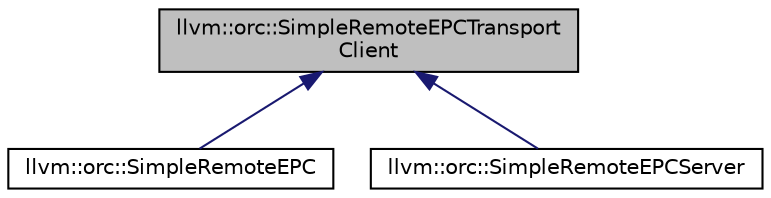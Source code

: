 digraph "llvm::orc::SimpleRemoteEPCTransportClient"
{
 // LATEX_PDF_SIZE
  bgcolor="transparent";
  edge [fontname="Helvetica",fontsize="10",labelfontname="Helvetica",labelfontsize="10"];
  node [fontname="Helvetica",fontsize="10",shape=record];
  Node1 [label="llvm::orc::SimpleRemoteEPCTransport\lClient",height=0.2,width=0.4,color="black", fillcolor="grey75", style="filled", fontcolor="black",tooltip=" "];
  Node1 -> Node2 [dir="back",color="midnightblue",fontsize="10",style="solid",fontname="Helvetica"];
  Node2 [label="llvm::orc::SimpleRemoteEPC",height=0.2,width=0.4,color="black",URL="$classllvm_1_1orc_1_1SimpleRemoteEPC.html",tooltip=" "];
  Node1 -> Node3 [dir="back",color="midnightblue",fontsize="10",style="solid",fontname="Helvetica"];
  Node3 [label="llvm::orc::SimpleRemoteEPCServer",height=0.2,width=0.4,color="black",URL="$classllvm_1_1orc_1_1SimpleRemoteEPCServer.html",tooltip="A simple EPC server implementation."];
}
